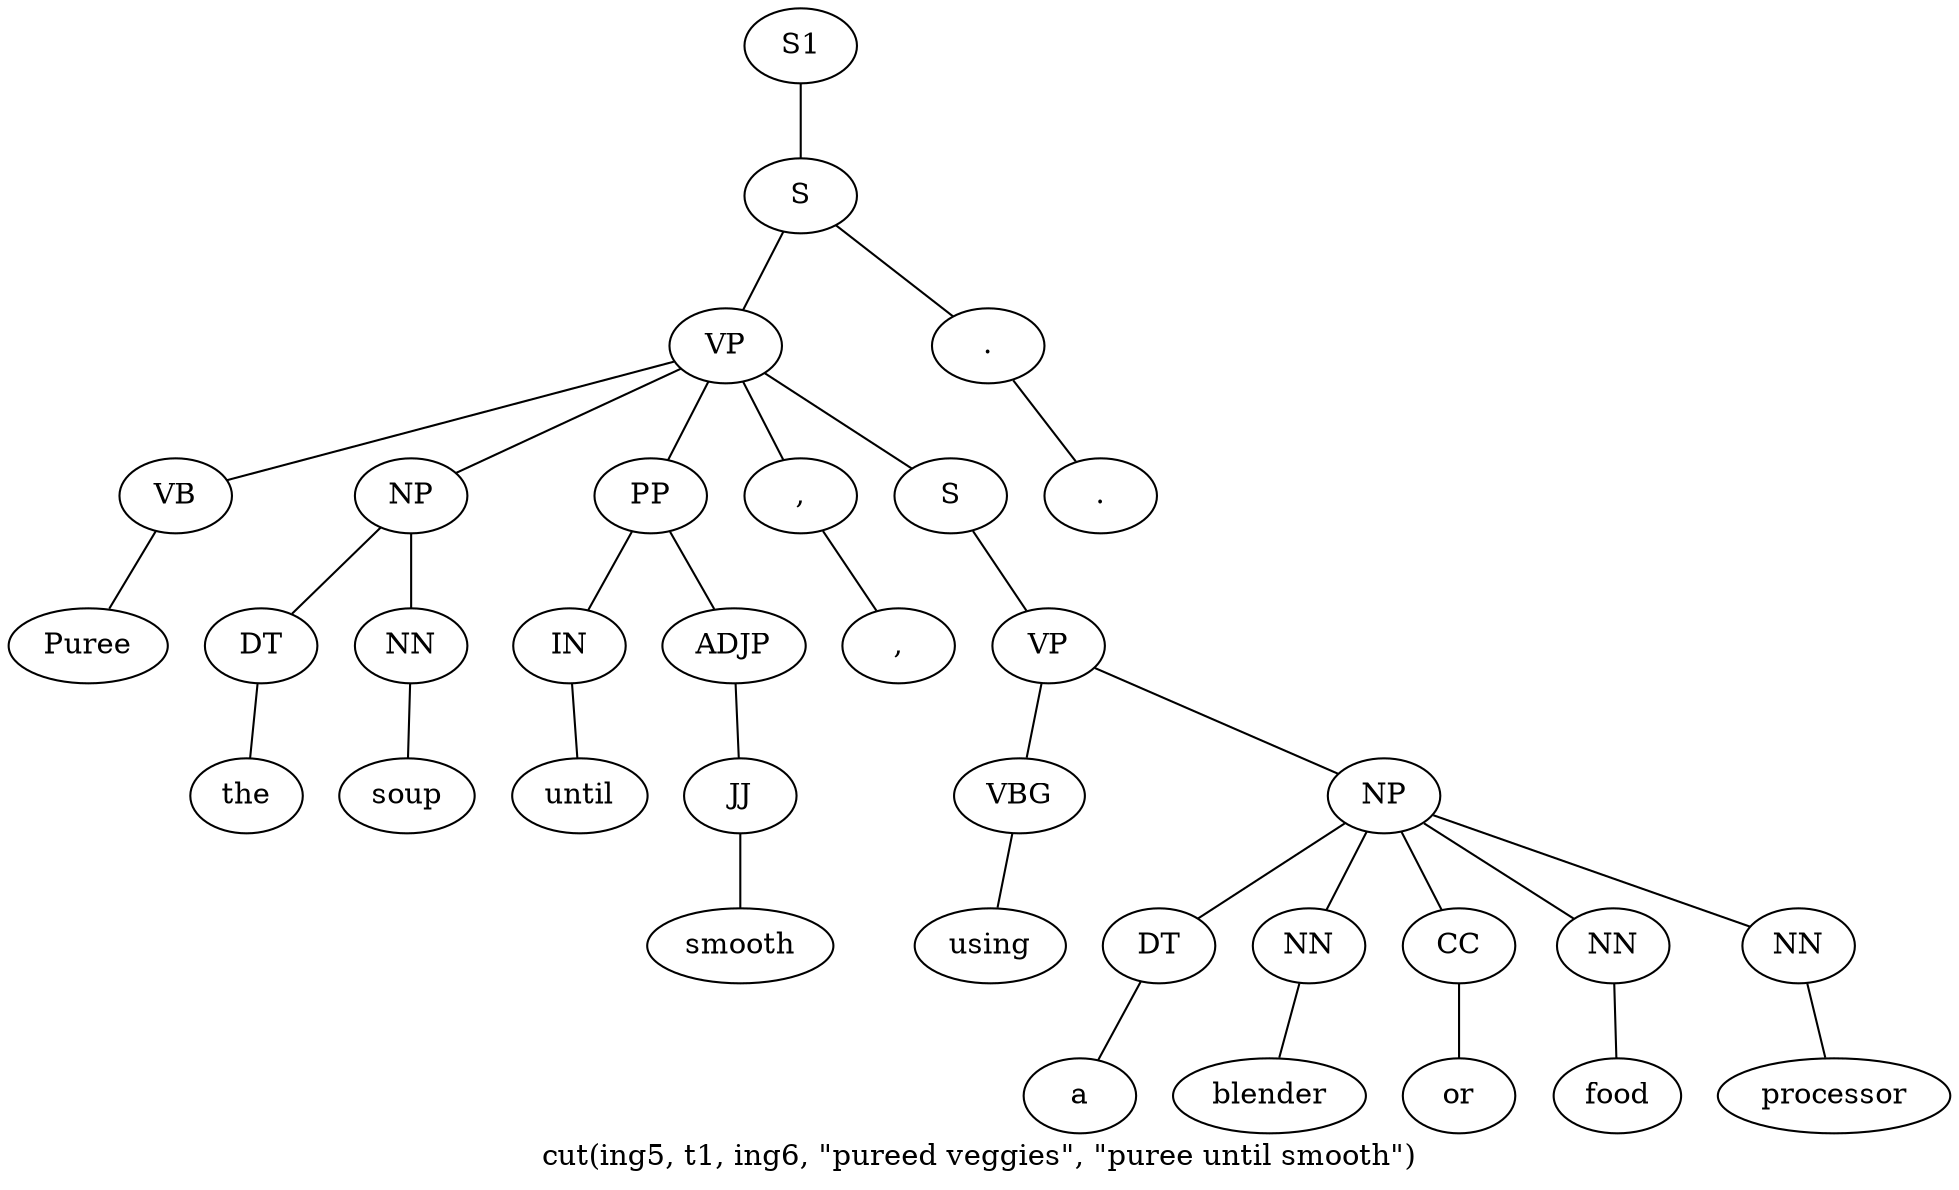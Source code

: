graph SyntaxGraph {
	label = "cut(ing5, t1, ing6, \"pureed veggies\", \"puree until smooth\")";
	Node0 [label="S1"];
	Node1 [label="S"];
	Node2 [label="VP"];
	Node3 [label="VB"];
	Node4 [label="Puree"];
	Node5 [label="NP"];
	Node6 [label="DT"];
	Node7 [label="the"];
	Node8 [label="NN"];
	Node9 [label="soup"];
	Node10 [label="PP"];
	Node11 [label="IN"];
	Node12 [label="until"];
	Node13 [label="ADJP"];
	Node14 [label="JJ"];
	Node15 [label="smooth"];
	Node16 [label=","];
	Node17 [label=","];
	Node18 [label="S"];
	Node19 [label="VP"];
	Node20 [label="VBG"];
	Node21 [label="using"];
	Node22 [label="NP"];
	Node23 [label="DT"];
	Node24 [label="a"];
	Node25 [label="NN"];
	Node26 [label="blender"];
	Node27 [label="CC"];
	Node28 [label="or"];
	Node29 [label="NN"];
	Node30 [label="food"];
	Node31 [label="NN"];
	Node32 [label="processor"];
	Node33 [label="."];
	Node34 [label="."];

	Node0 -- Node1;
	Node1 -- Node2;
	Node1 -- Node33;
	Node2 -- Node3;
	Node2 -- Node5;
	Node2 -- Node10;
	Node2 -- Node16;
	Node2 -- Node18;
	Node3 -- Node4;
	Node5 -- Node6;
	Node5 -- Node8;
	Node6 -- Node7;
	Node8 -- Node9;
	Node10 -- Node11;
	Node10 -- Node13;
	Node11 -- Node12;
	Node13 -- Node14;
	Node14 -- Node15;
	Node16 -- Node17;
	Node18 -- Node19;
	Node19 -- Node20;
	Node19 -- Node22;
	Node20 -- Node21;
	Node22 -- Node23;
	Node22 -- Node25;
	Node22 -- Node27;
	Node22 -- Node29;
	Node22 -- Node31;
	Node23 -- Node24;
	Node25 -- Node26;
	Node27 -- Node28;
	Node29 -- Node30;
	Node31 -- Node32;
	Node33 -- Node34;
}